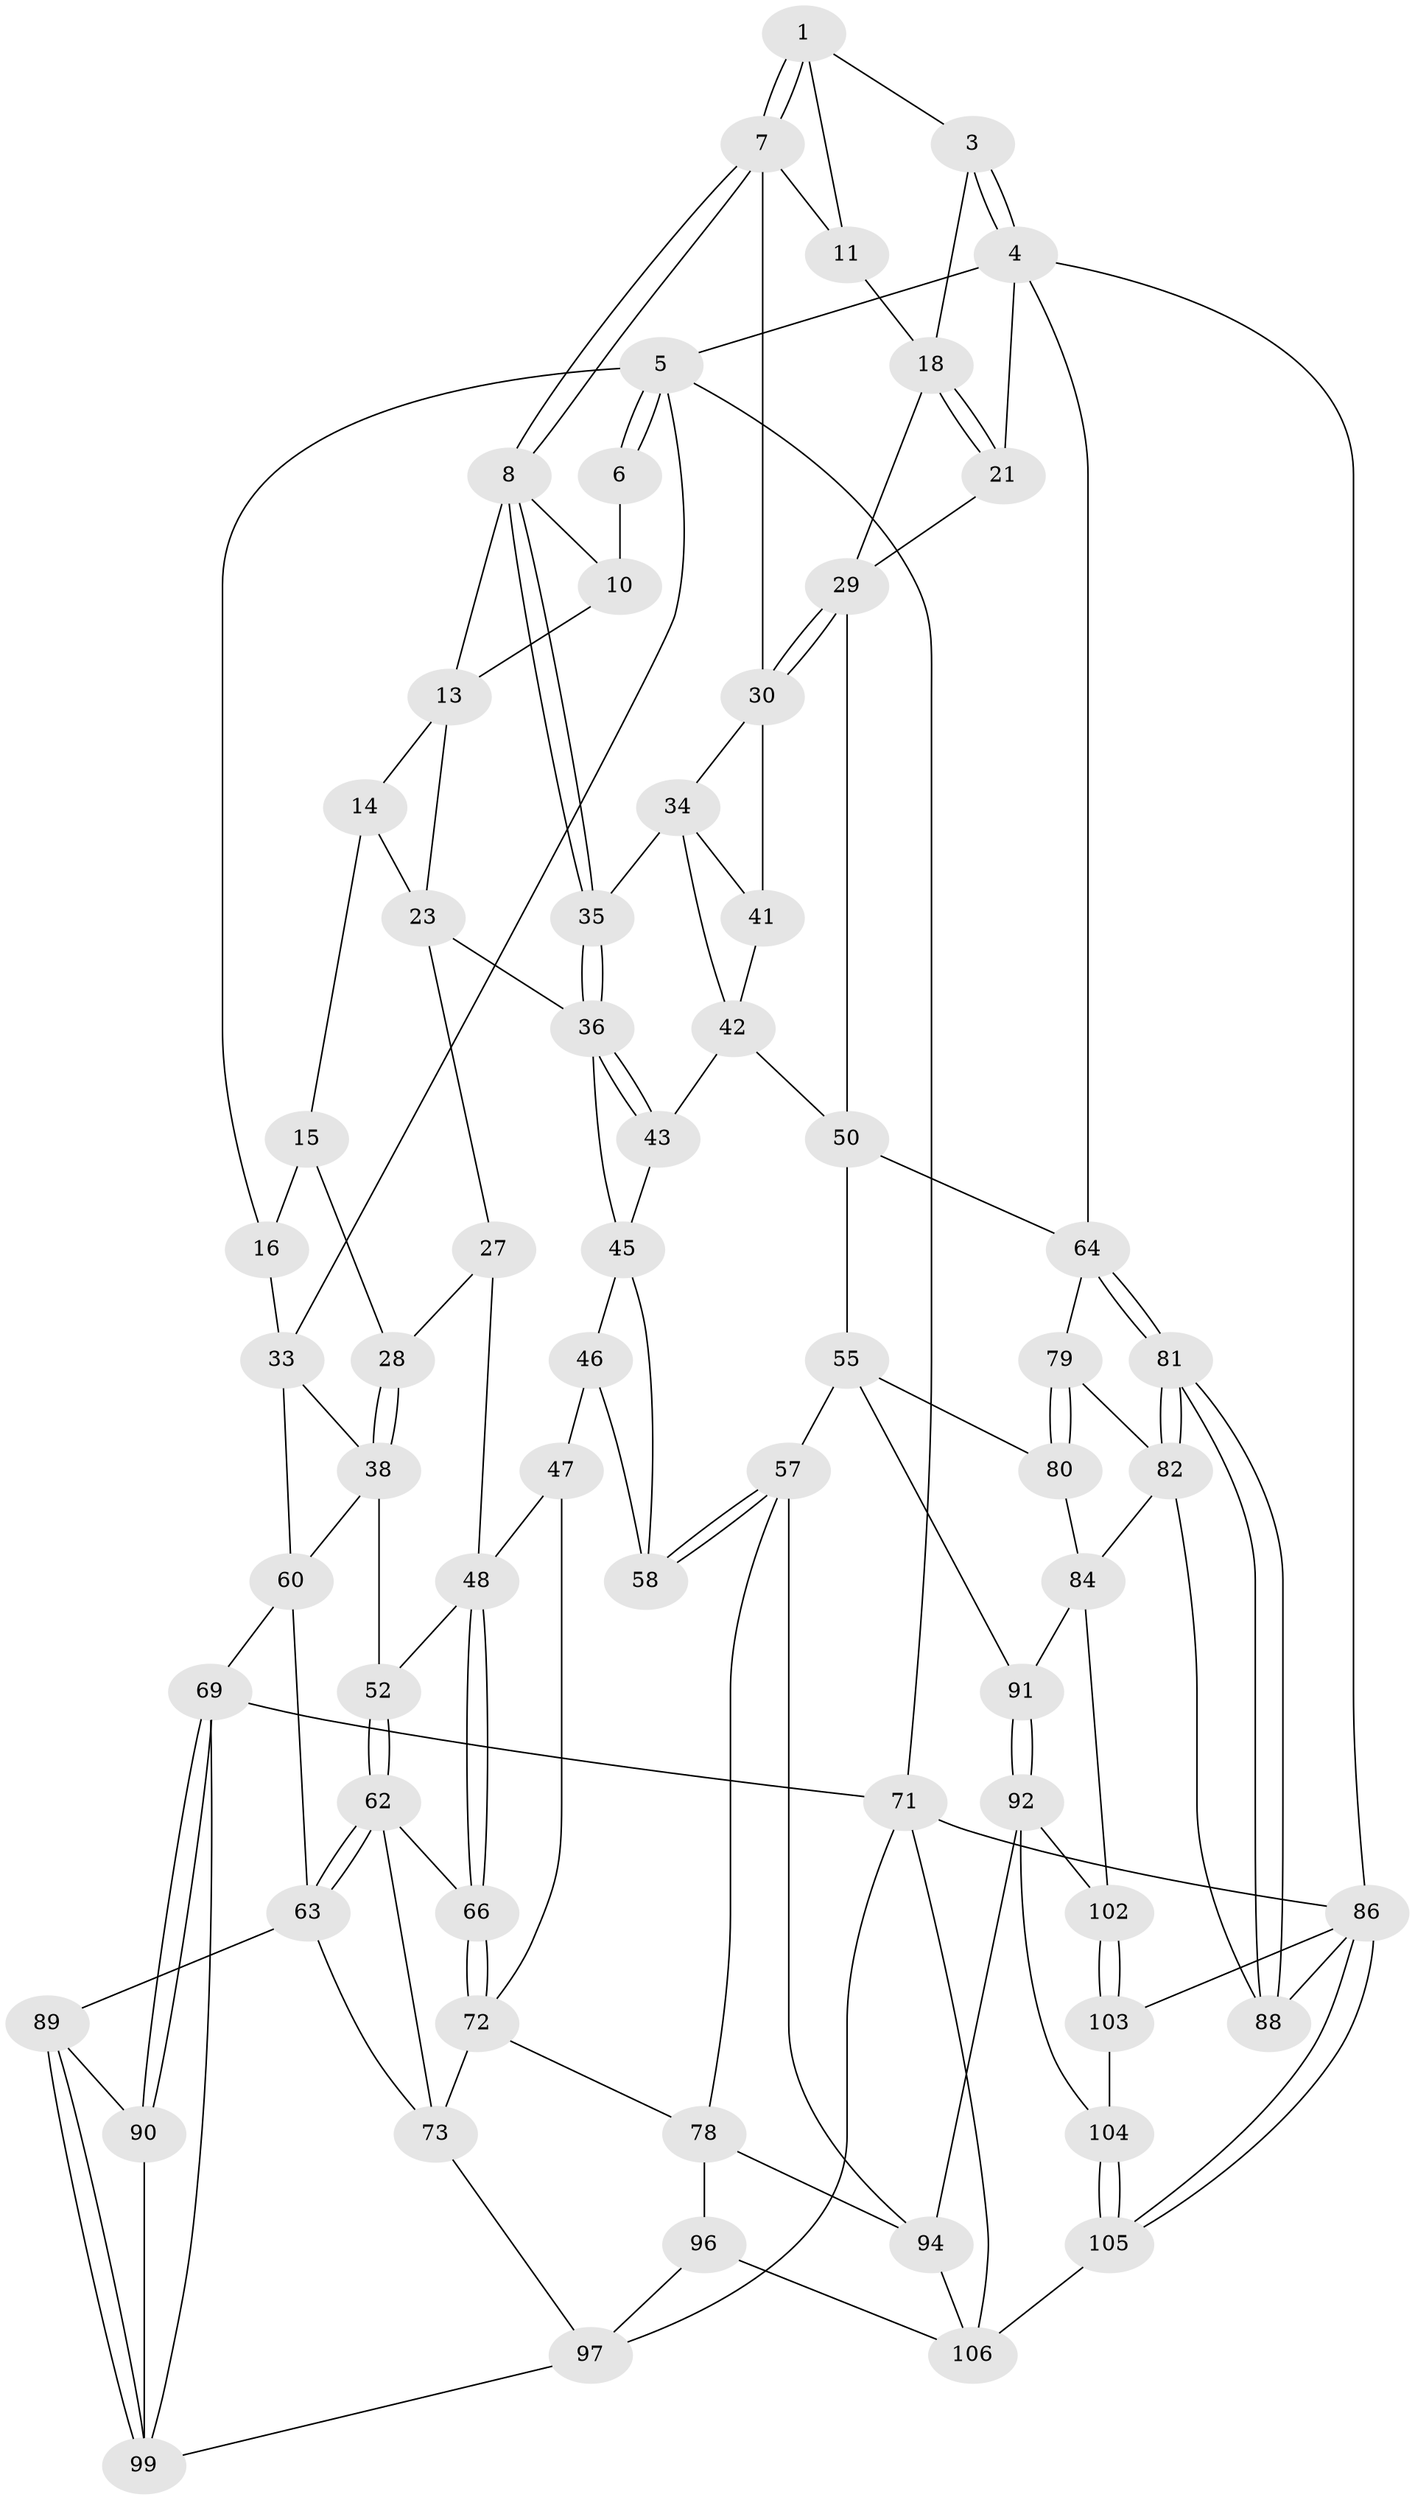 // Generated by graph-tools (version 1.1) at 2025/24/03/03/25 07:24:36]
// undirected, 67 vertices, 145 edges
graph export_dot {
graph [start="1"]
  node [color=gray90,style=filled];
  1 [pos="+0.5156192429433529+0",super="+2"];
  3 [pos="+0.9328047281974572+0"];
  4 [pos="+1+0",super="+20"];
  5 [pos="+0+0",super="+17"];
  6 [pos="+0.22501434943100557+0"];
  7 [pos="+0.4703183379258787+0.13692218164493541",super="+12"];
  8 [pos="+0.46389048700664365+0.14232883904834367",super="+9"];
  10 [pos="+0.2517686465012769+0.013339327998146144"];
  11 [pos="+0.652378321580189+0.10039615957663134"];
  13 [pos="+0.2178193380034395+0.0980846054888187",super="+22"];
  14 [pos="+0.21337433071796028+0.10283113651163281"];
  15 [pos="+0.1562376356839139+0.11800269544969286",super="+25"];
  16 [pos="+0.05847214273062628+0.08131808245097387",super="+26"];
  18 [pos="+0.8001781959895167+0.043126310628685244",super="+19"];
  21 [pos="+0.8953921687360289+0.2152776306664777"];
  23 [pos="+0.3000367321403606+0.264970437676598",super="+24"];
  27 [pos="+0.16944249404494335+0.3029235670122686"];
  28 [pos="+0.15855152909138323+0.3007425989346867"];
  29 [pos="+0.7237346146714283+0.26036474784044084",super="+32"];
  30 [pos="+0.7187166929846692+0.25997513353079355",super="+31"];
  33 [pos="+0+0.036686165650620176",super="+39"];
  34 [pos="+0.5859069020678723+0.2888271944723055",super="+40"];
  35 [pos="+0.4785645864278119+0.24957984523303348"];
  36 [pos="+0.47960676387247236+0.3389794204439664",super="+37"];
  38 [pos="+0.0839619294301939+0.33173755930046983",super="+53"];
  41 [pos="+0.6323685197978348+0.3082564602571456"];
  42 [pos="+0.5234152813201504+0.3708275595097215",super="+44"];
  43 [pos="+0.5072450262344376+0.36836491746774874"];
  45 [pos="+0.35202294091190783+0.373791902145456",super="+54"];
  46 [pos="+0.3187770529120876+0.413608405484042",super="+59"];
  47 [pos="+0.26309266385969815+0.43780980131049085",super="+68"];
  48 [pos="+0.23308282012878245+0.4433070724120989",super="+49"];
  50 [pos="+0.8430023041186655+0.37650384104686174",super="+51"];
  52 [pos="+0.13436080164564063+0.45153122651129673"];
  55 [pos="+0.6967861897233761+0.5440484826872983",super="+56"];
  57 [pos="+0.6164130339207866+0.5977391369799053",super="+77"];
  58 [pos="+0.4462522388181367+0.5255346211758155"];
  60 [pos="+0+0.5532607612701935",super="+61"];
  62 [pos="+0.1507567967367975+0.5185791540903982",super="+67"];
  63 [pos="+0.049807178328240505+0.5809611422933437",super="+75"];
  64 [pos="+1+0.45777831370421973",super="+65"];
  66 [pos="+0.23298609547975052+0.4438570816207611"];
  69 [pos="+0+0.7971450228792809",super="+70"];
  71 [pos="+0+1",super="+108"];
  72 [pos="+0.34375132463858765+0.6028546947211473",super="+76"];
  73 [pos="+0.2640552717221033+0.6581563559948671",super="+74"];
  78 [pos="+0.3475821148491907+0.704738302122596",super="+95"];
  79 [pos="+0.8732928507243379+0.6305176047877616"];
  80 [pos="+0.7808570370622541+0.6109057139033769"];
  81 [pos="+1+0.7548223542584053"];
  82 [pos="+0.8897930965037091+0.6496166733694719",super="+83"];
  84 [pos="+0.880176518442405+0.8099227131591459",super="+85"];
  86 [pos="+1+1",super="+87"];
  88 [pos="+1+1"];
  89 [pos="+0.10813858610820273+0.7403595245259879"];
  90 [pos="+0.10540854324413508+0.7412783542462689"];
  91 [pos="+0.6737822662824603+0.7818434757824049"];
  92 [pos="+0.6715872207665554+0.7985699626363164",super="+93"];
  94 [pos="+0.5087512153459055+0.8658224068713737",super="+101"];
  96 [pos="+0.2597796181204696+0.9015450710052143"];
  97 [pos="+0.20629206556905402+0.8911360467818367",super="+98"];
  99 [pos="+0.12372199690996699+0.9038707553322655",super="+100"];
  102 [pos="+0.7232177524022629+0.8395157092406073"];
  103 [pos="+0.7400465982337388+0.9103772308841402"];
  104 [pos="+0.6392583178624502+0.9688560870270698"];
  105 [pos="+0.667855152970962+1"];
  106 [pos="+0.39560742846252084+1",super="+107"];
  1 -- 7;
  1 -- 7;
  1 -- 3;
  1 -- 11;
  3 -- 4;
  3 -- 4;
  3 -- 18;
  4 -- 5;
  4 -- 86;
  4 -- 64;
  4 -- 21;
  5 -- 6;
  5 -- 6;
  5 -- 71;
  5 -- 16;
  5 -- 33;
  6 -- 10;
  7 -- 8;
  7 -- 8;
  7 -- 11;
  7 -- 30;
  8 -- 35;
  8 -- 35;
  8 -- 10;
  8 -- 13;
  10 -- 13;
  11 -- 18;
  13 -- 14;
  13 -- 23;
  14 -- 15;
  14 -- 23;
  15 -- 16 [weight=2];
  15 -- 28;
  16 -- 33;
  18 -- 21;
  18 -- 21;
  18 -- 29;
  21 -- 29;
  23 -- 36;
  23 -- 27;
  27 -- 28;
  27 -- 48;
  28 -- 38;
  28 -- 38;
  29 -- 30;
  29 -- 30;
  29 -- 50;
  30 -- 41;
  30 -- 34;
  33 -- 38;
  33 -- 60;
  34 -- 35;
  34 -- 41;
  34 -- 42;
  35 -- 36;
  35 -- 36;
  36 -- 43;
  36 -- 43;
  36 -- 45;
  38 -- 52;
  38 -- 60;
  41 -- 42;
  42 -- 43;
  42 -- 50;
  43 -- 45;
  45 -- 46;
  45 -- 58;
  46 -- 47 [weight=2];
  46 -- 58;
  47 -- 48;
  47 -- 72;
  48 -- 66;
  48 -- 66;
  48 -- 52;
  50 -- 55;
  50 -- 64;
  52 -- 62;
  52 -- 62;
  55 -- 80;
  55 -- 57;
  55 -- 91;
  57 -- 58;
  57 -- 58;
  57 -- 94;
  57 -- 78;
  60 -- 63;
  60 -- 69;
  62 -- 63;
  62 -- 63;
  62 -- 73;
  62 -- 66;
  63 -- 89;
  63 -- 73;
  64 -- 81;
  64 -- 81;
  64 -- 79;
  66 -- 72;
  66 -- 72;
  69 -- 90;
  69 -- 90;
  69 -- 99;
  69 -- 71;
  71 -- 86;
  71 -- 106;
  71 -- 97;
  72 -- 73;
  72 -- 78;
  73 -- 97;
  78 -- 96;
  78 -- 94;
  79 -- 80;
  79 -- 80;
  79 -- 82;
  80 -- 84;
  81 -- 82;
  81 -- 82;
  81 -- 88;
  81 -- 88;
  82 -- 88;
  82 -- 84;
  84 -- 102;
  84 -- 91;
  86 -- 105;
  86 -- 105;
  86 -- 88;
  86 -- 103;
  89 -- 90;
  89 -- 99;
  89 -- 99;
  90 -- 99;
  91 -- 92;
  91 -- 92;
  92 -- 102;
  92 -- 104;
  92 -- 94;
  94 -- 106;
  96 -- 97;
  96 -- 106;
  97 -- 99;
  102 -- 103;
  102 -- 103;
  103 -- 104;
  104 -- 105;
  104 -- 105;
  105 -- 106;
}
